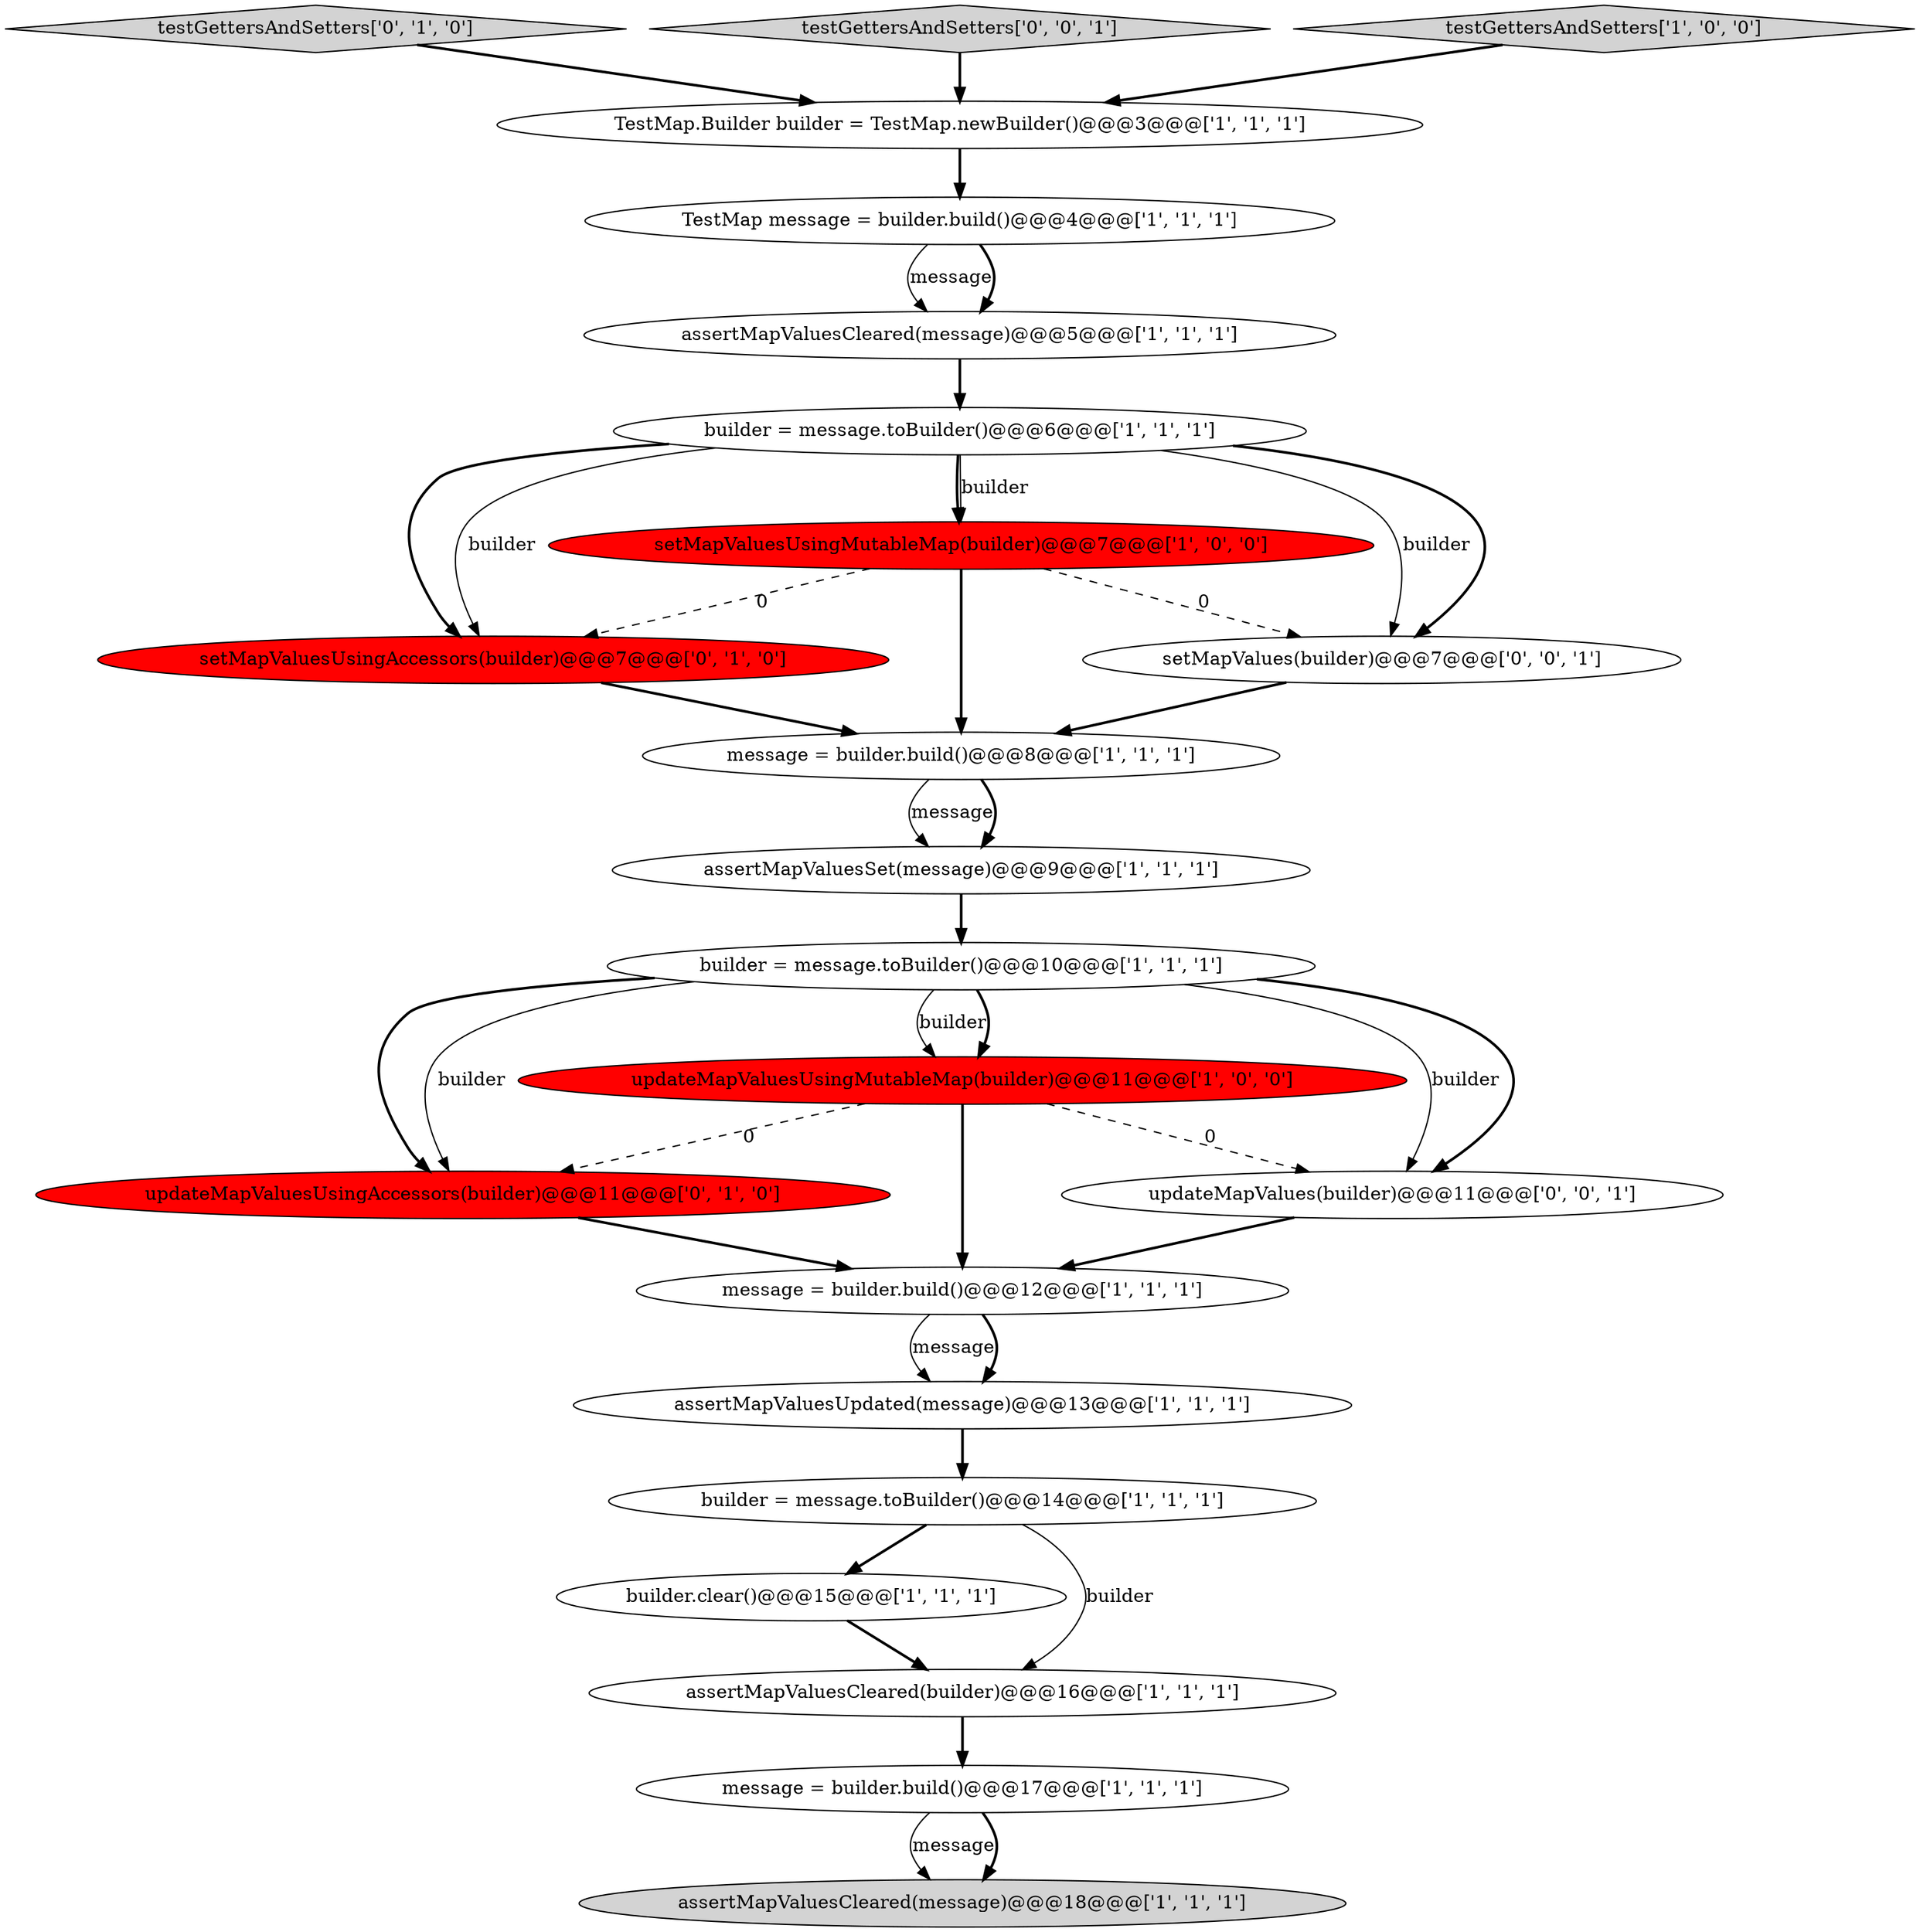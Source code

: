 digraph {
18 [style = filled, label = "updateMapValuesUsingAccessors(builder)@@@11@@@['0', '1', '0']", fillcolor = red, shape = ellipse image = "AAA1AAABBB2BBB"];
17 [style = filled, label = "testGettersAndSetters['0', '1', '0']", fillcolor = lightgray, shape = diamond image = "AAA0AAABBB2BBB"];
19 [style = filled, label = "setMapValuesUsingAccessors(builder)@@@7@@@['0', '1', '0']", fillcolor = red, shape = ellipse image = "AAA1AAABBB2BBB"];
2 [style = filled, label = "builder = message.toBuilder()@@@6@@@['1', '1', '1']", fillcolor = white, shape = ellipse image = "AAA0AAABBB1BBB"];
10 [style = filled, label = "builder.clear()@@@15@@@['1', '1', '1']", fillcolor = white, shape = ellipse image = "AAA0AAABBB1BBB"];
9 [style = filled, label = "updateMapValuesUsingMutableMap(builder)@@@11@@@['1', '0', '0']", fillcolor = red, shape = ellipse image = "AAA1AAABBB1BBB"];
3 [style = filled, label = "TestMap message = builder.build()@@@4@@@['1', '1', '1']", fillcolor = white, shape = ellipse image = "AAA0AAABBB1BBB"];
16 [style = filled, label = "builder = message.toBuilder()@@@14@@@['1', '1', '1']", fillcolor = white, shape = ellipse image = "AAA0AAABBB1BBB"];
8 [style = filled, label = "builder = message.toBuilder()@@@10@@@['1', '1', '1']", fillcolor = white, shape = ellipse image = "AAA0AAABBB1BBB"];
4 [style = filled, label = "message = builder.build()@@@12@@@['1', '1', '1']", fillcolor = white, shape = ellipse image = "AAA0AAABBB1BBB"];
6 [style = filled, label = "assertMapValuesCleared(message)@@@18@@@['1', '1', '1']", fillcolor = lightgray, shape = ellipse image = "AAA0AAABBB1BBB"];
5 [style = filled, label = "assertMapValuesSet(message)@@@9@@@['1', '1', '1']", fillcolor = white, shape = ellipse image = "AAA0AAABBB1BBB"];
1 [style = filled, label = "setMapValuesUsingMutableMap(builder)@@@7@@@['1', '0', '0']", fillcolor = red, shape = ellipse image = "AAA1AAABBB1BBB"];
20 [style = filled, label = "updateMapValues(builder)@@@11@@@['0', '0', '1']", fillcolor = white, shape = ellipse image = "AAA0AAABBB3BBB"];
14 [style = filled, label = "message = builder.build()@@@8@@@['1', '1', '1']", fillcolor = white, shape = ellipse image = "AAA0AAABBB1BBB"];
7 [style = filled, label = "assertMapValuesUpdated(message)@@@13@@@['1', '1', '1']", fillcolor = white, shape = ellipse image = "AAA0AAABBB1BBB"];
11 [style = filled, label = "TestMap.Builder builder = TestMap.newBuilder()@@@3@@@['1', '1', '1']", fillcolor = white, shape = ellipse image = "AAA0AAABBB1BBB"];
13 [style = filled, label = "assertMapValuesCleared(message)@@@5@@@['1', '1', '1']", fillcolor = white, shape = ellipse image = "AAA0AAABBB1BBB"];
21 [style = filled, label = "testGettersAndSetters['0', '0', '1']", fillcolor = lightgray, shape = diamond image = "AAA0AAABBB3BBB"];
12 [style = filled, label = "assertMapValuesCleared(builder)@@@16@@@['1', '1', '1']", fillcolor = white, shape = ellipse image = "AAA0AAABBB1BBB"];
22 [style = filled, label = "setMapValues(builder)@@@7@@@['0', '0', '1']", fillcolor = white, shape = ellipse image = "AAA0AAABBB3BBB"];
15 [style = filled, label = "message = builder.build()@@@17@@@['1', '1', '1']", fillcolor = white, shape = ellipse image = "AAA0AAABBB1BBB"];
0 [style = filled, label = "testGettersAndSetters['1', '0', '0']", fillcolor = lightgray, shape = diamond image = "AAA0AAABBB1BBB"];
9->20 [style = dashed, label="0"];
5->8 [style = bold, label=""];
2->19 [style = bold, label=""];
8->9 [style = solid, label="builder"];
16->10 [style = bold, label=""];
2->1 [style = bold, label=""];
8->18 [style = bold, label=""];
15->6 [style = solid, label="message"];
9->18 [style = dashed, label="0"];
9->4 [style = bold, label=""];
2->22 [style = solid, label="builder"];
1->19 [style = dashed, label="0"];
12->15 [style = bold, label=""];
4->7 [style = solid, label="message"];
0->11 [style = bold, label=""];
15->6 [style = bold, label=""];
3->13 [style = solid, label="message"];
8->20 [style = solid, label="builder"];
4->7 [style = bold, label=""];
1->22 [style = dashed, label="0"];
20->4 [style = bold, label=""];
2->1 [style = solid, label="builder"];
8->20 [style = bold, label=""];
19->14 [style = bold, label=""];
18->4 [style = bold, label=""];
21->11 [style = bold, label=""];
11->3 [style = bold, label=""];
10->12 [style = bold, label=""];
7->16 [style = bold, label=""];
8->9 [style = bold, label=""];
13->2 [style = bold, label=""];
3->13 [style = bold, label=""];
14->5 [style = solid, label="message"];
8->18 [style = solid, label="builder"];
1->14 [style = bold, label=""];
2->19 [style = solid, label="builder"];
2->22 [style = bold, label=""];
22->14 [style = bold, label=""];
16->12 [style = solid, label="builder"];
14->5 [style = bold, label=""];
17->11 [style = bold, label=""];
}
